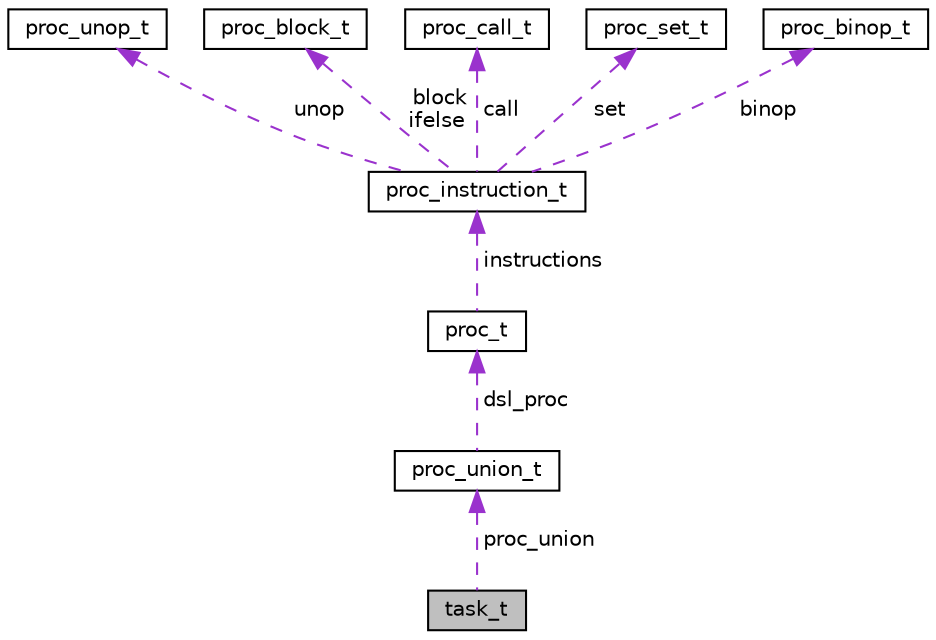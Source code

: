 digraph "task_t"
{
 // LATEX_PDF_SIZE
  edge [fontname="Helvetica",fontsize="10",labelfontname="Helvetica",labelfontsize="10"];
  node [fontname="Helvetica",fontsize="10",shape=record];
  Node1 [label="task_t",height=0.2,width=0.4,color="black", fillcolor="grey75", style="filled", fontcolor="black",tooltip=" "];
  Node2 -> Node1 [dir="back",color="darkorchid3",fontsize="10",style="dashed",label=" proc_union" ,fontname="Helvetica"];
  Node2 [label="proc_union_t",height=0.2,width=0.4,color="black", fillcolor="white", style="filled",URL="$structproc__union__t.html",tooltip=" "];
  Node3 -> Node2 [dir="back",color="darkorchid3",fontsize="10",style="dashed",label=" dsl_proc" ,fontname="Helvetica"];
  Node3 [label="proc_t",height=0.2,width=0.4,color="black", fillcolor="white", style="filled",URL="$structproc__t.html",tooltip=" "];
  Node4 -> Node3 [dir="back",color="darkorchid3",fontsize="10",style="dashed",label=" instructions" ,fontname="Helvetica"];
  Node4 [label="proc_instruction_t",height=0.2,width=0.4,color="black", fillcolor="white", style="filled",URL="$structproc__instruction__t.html",tooltip=" "];
  Node5 -> Node4 [dir="back",color="darkorchid3",fontsize="10",style="dashed",label=" unop" ,fontname="Helvetica"];
  Node5 [label="proc_unop_t",height=0.2,width=0.4,color="black", fillcolor="white", style="filled",URL="$structproc__unop__t.html",tooltip=" "];
  Node6 -> Node4 [dir="back",color="darkorchid3",fontsize="10",style="dashed",label=" block\nifelse" ,fontname="Helvetica"];
  Node6 [label="proc_block_t",height=0.2,width=0.4,color="black", fillcolor="white", style="filled",URL="$structproc__block__t.html",tooltip=" "];
  Node7 -> Node4 [dir="back",color="darkorchid3",fontsize="10",style="dashed",label=" call" ,fontname="Helvetica"];
  Node7 [label="proc_call_t",height=0.2,width=0.4,color="black", fillcolor="white", style="filled",URL="$structproc__call__t.html",tooltip=" "];
  Node8 -> Node4 [dir="back",color="darkorchid3",fontsize="10",style="dashed",label=" set" ,fontname="Helvetica"];
  Node8 [label="proc_set_t",height=0.2,width=0.4,color="black", fillcolor="white", style="filled",URL="$structproc__set__t.html",tooltip=" "];
  Node9 -> Node4 [dir="back",color="darkorchid3",fontsize="10",style="dashed",label=" binop" ,fontname="Helvetica"];
  Node9 [label="proc_binop_t",height=0.2,width=0.4,color="black", fillcolor="white", style="filled",URL="$structproc__binop__t.html",tooltip=" "];
}
